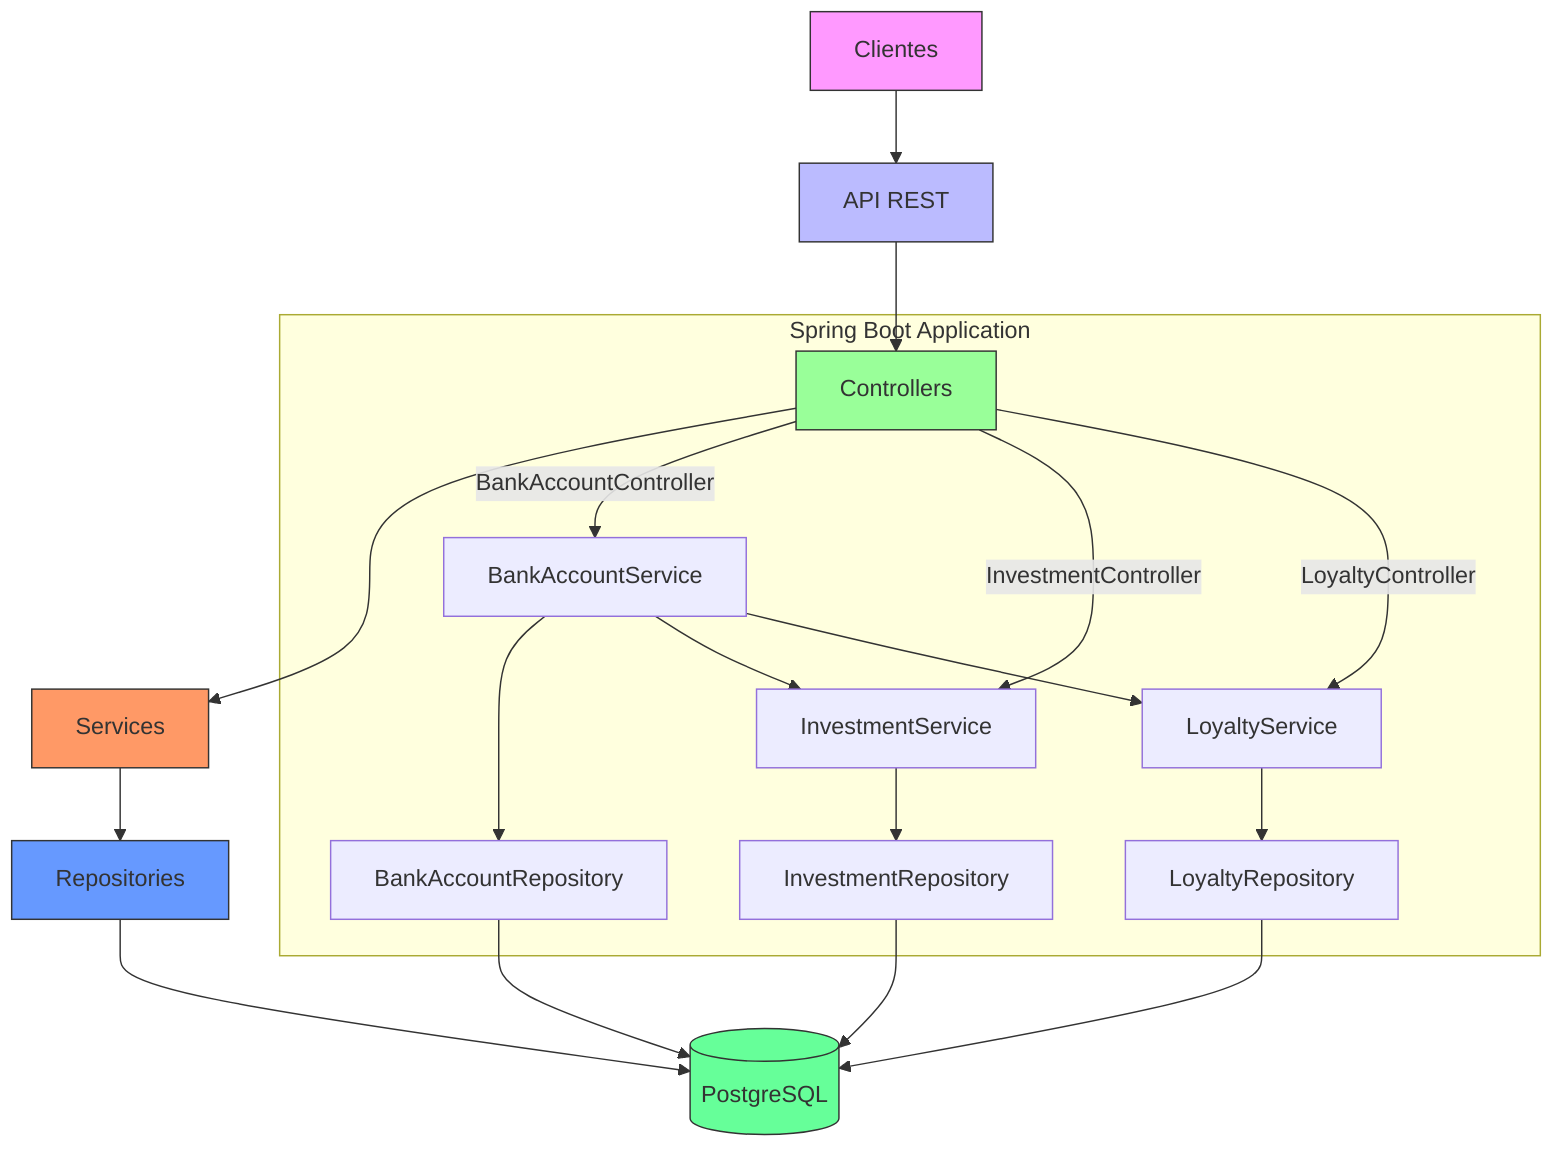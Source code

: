 %% Diagrama de Componentes Spring Boot
flowchart TD
    A[Clientes] --> B[API REST]
    B --> C[Controllers]
    C --> D[Services]
    D --> E[Repositories]
    E --> F[Database]

    subgraph Spring Boot Application
        C -->|BankAccountController| D1[BankAccountService]
        C -->|InvestmentController| D2[InvestmentService]
        C -->|LoyaltyController| D3[LoyaltyService]

        D1 --> E1[BankAccountRepository]
        D2 --> E2[InvestmentRepository]
        D3 --> E3[LoyaltyRepository]

        D1 --> D2
        D1 --> D3
    end

    E1 --> F[(PostgreSQL)]
    E2 --> F
    E3 --> F

    style A fill:#f9f,stroke:#333
    style B fill:#bbf,stroke:#333
    style C fill:#9f9,stroke:#333
    style D fill:#f96,stroke:#333
    style E fill:#69f,stroke:#333
    style F fill:#6f9,stroke:#333